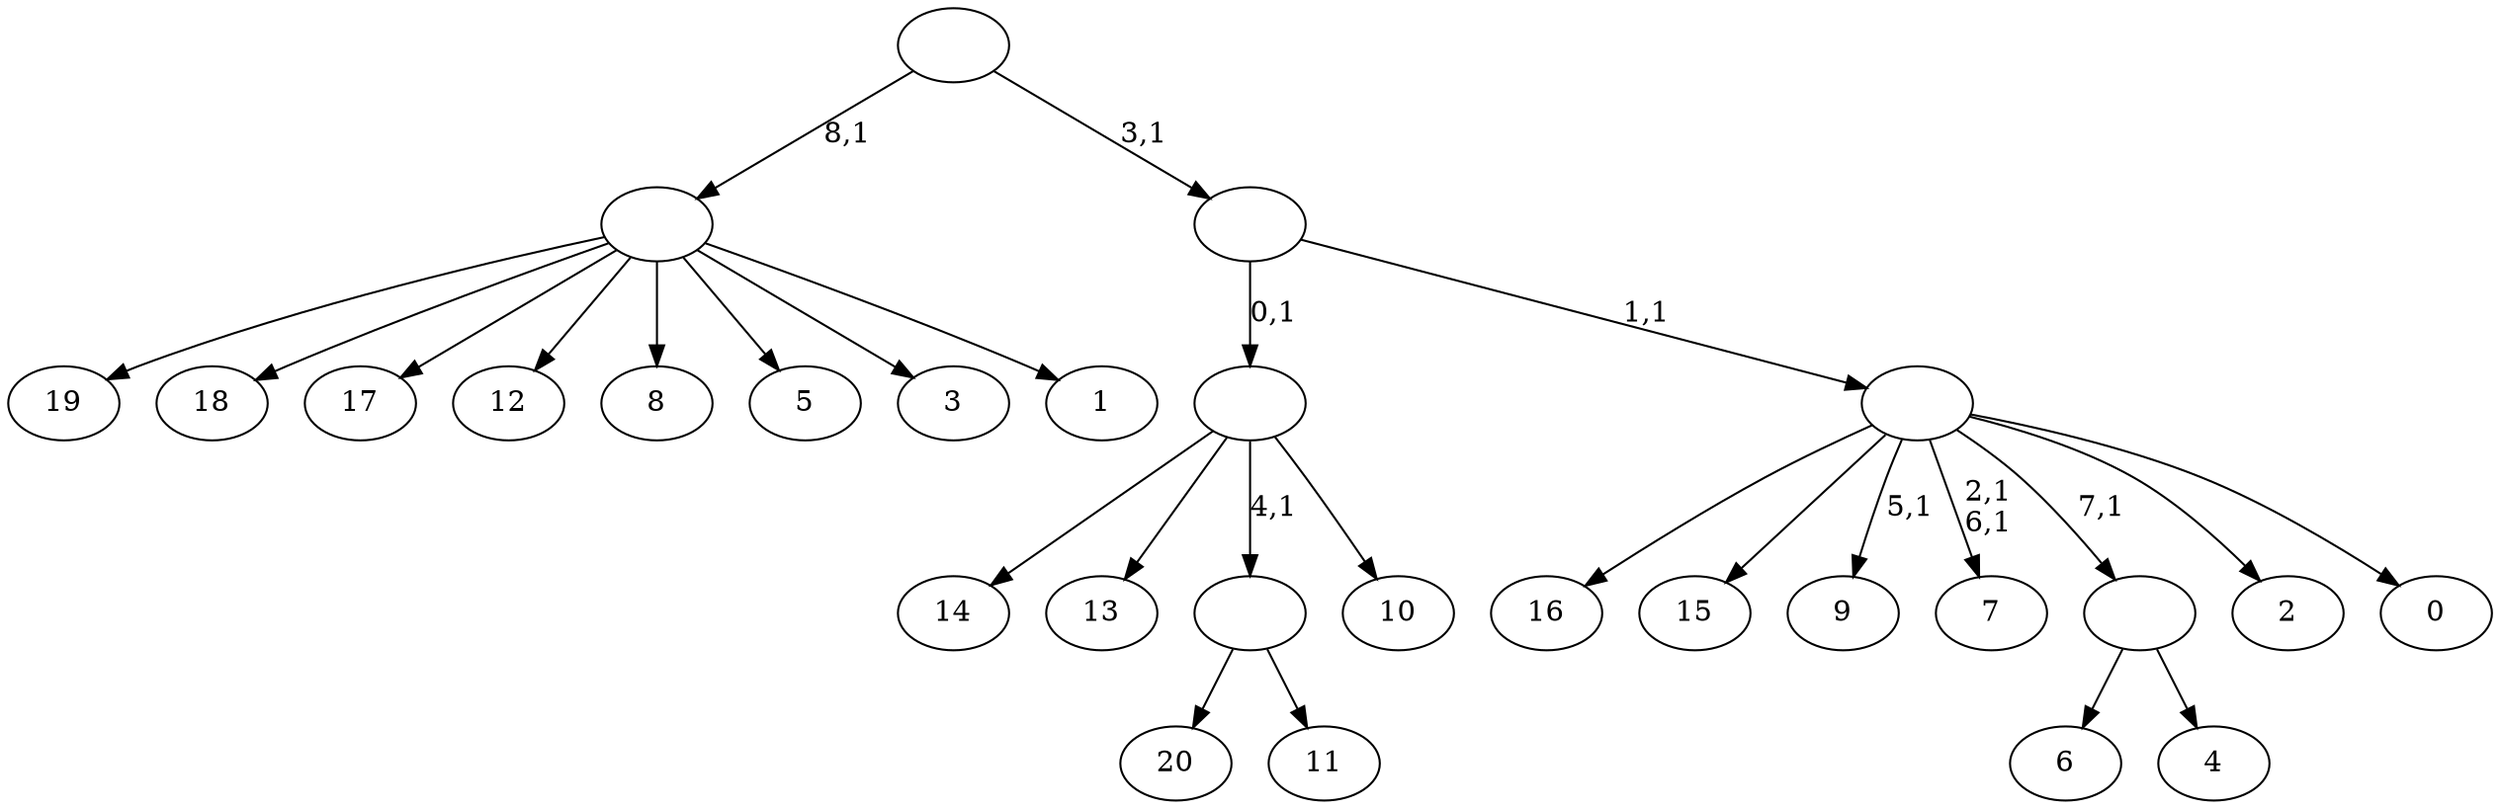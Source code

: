 digraph T {
	30 [label="20"]
	29 [label="19"]
	28 [label="18"]
	27 [label="17"]
	26 [label="16"]
	25 [label="15"]
	24 [label="14"]
	23 [label="13"]
	22 [label="12"]
	21 [label="11"]
	20 [label=""]
	19 [label="10"]
	18 [label=""]
	17 [label="9"]
	15 [label="8"]
	14 [label="7"]
	11 [label="6"]
	10 [label="5"]
	9 [label="4"]
	8 [label=""]
	7 [label="3"]
	6 [label="2"]
	5 [label="1"]
	4 [label=""]
	3 [label="0"]
	2 [label=""]
	1 [label=""]
	0 [label=""]
	20 -> 30 [label=""]
	20 -> 21 [label=""]
	18 -> 24 [label=""]
	18 -> 23 [label=""]
	18 -> 20 [label="4,1"]
	18 -> 19 [label=""]
	8 -> 11 [label=""]
	8 -> 9 [label=""]
	4 -> 29 [label=""]
	4 -> 28 [label=""]
	4 -> 27 [label=""]
	4 -> 22 [label=""]
	4 -> 15 [label=""]
	4 -> 10 [label=""]
	4 -> 7 [label=""]
	4 -> 5 [label=""]
	2 -> 14 [label="2,1\n6,1"]
	2 -> 17 [label="5,1"]
	2 -> 26 [label=""]
	2 -> 25 [label=""]
	2 -> 8 [label="7,1"]
	2 -> 6 [label=""]
	2 -> 3 [label=""]
	1 -> 18 [label="0,1"]
	1 -> 2 [label="1,1"]
	0 -> 4 [label="8,1"]
	0 -> 1 [label="3,1"]
}
